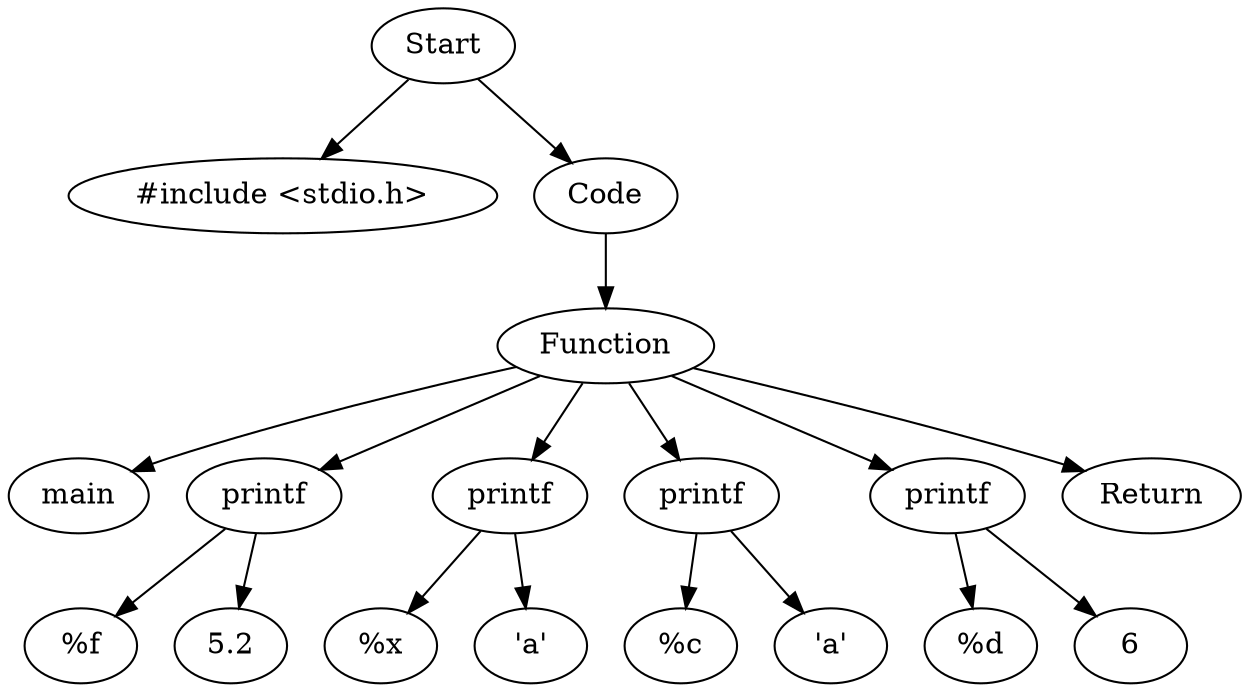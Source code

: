 digraph AST {
  "125152446531952" [label="Start"];
  "125152446531952" -> "125152446543664";
  "125152446531952" -> "125152446530320";
  "125152446543664" [label="#include <stdio.h>"];
  "125152446530320" [label="Code"];
  "125152446530320" -> "125152446535408";
  "125152446535408" [label="Function"];
  "125152446535408" -> "125152446543424";
  "125152446535408" -> "125152446545440";
  "125152446535408" -> "125152446537136";
  "125152446535408" -> "125152446535024";
  "125152446535408" -> "125152446516768";
  "125152446535408" -> "125152446533584";
  "125152446543424" [label="main"];
  "125152446545440" [label="printf"];
  "125152446545440" -> "125152446513984";
  "125152446545440" -> "125152446530752";
  "125152446513984" [label="%f"];
  "125152446530752" [label="5.2"];
  "125152446537136" [label="printf"];
  "125152446537136" -> "125152446514848";
  "125152446537136" -> "125152446523008";
  "125152446514848" [label="%x"];
  "125152446523008" [label="'a'"];
  "125152446535024" [label="printf"];
  "125152446535024" -> "125152446524064";
  "125152446535024" -> "125152446517872";
  "125152446524064" [label="%c"];
  "125152446517872" [label="'a'"];
  "125152446516768" [label="printf"];
  "125152446516768" -> "125152446519408";
  "125152446516768" -> "125152446522144";
  "125152446519408" [label="%d"];
  "125152446522144" [label="6"];
  "125152446533584" [label="Return"];
}
